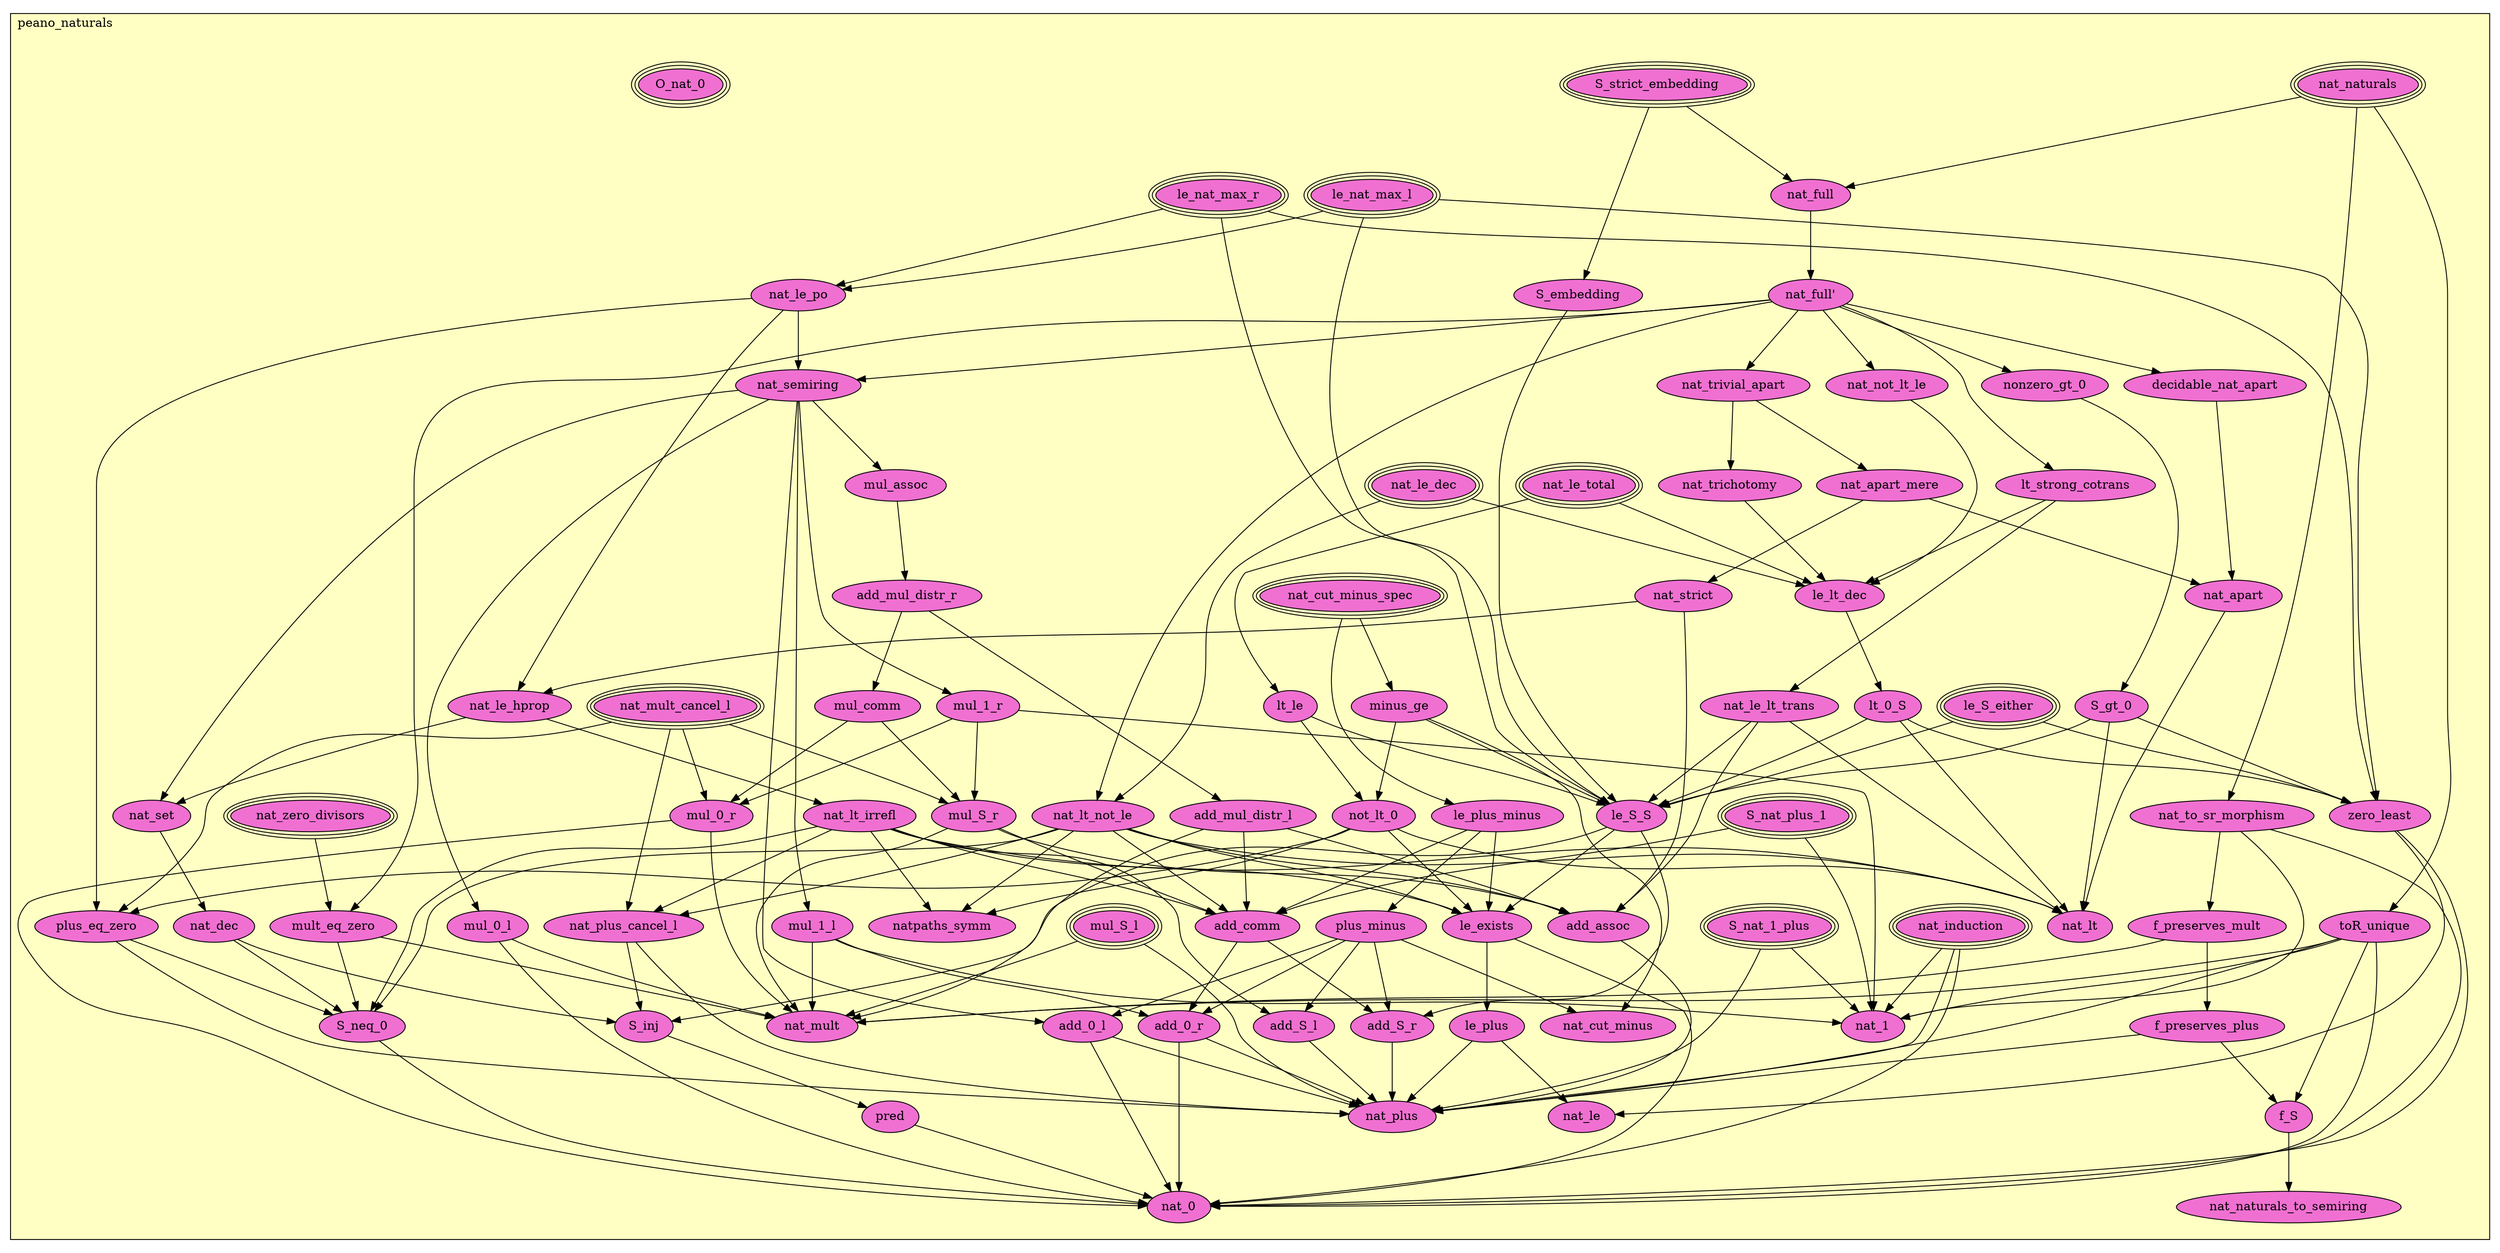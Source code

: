 digraph HoTT_Classes_implementations_peano_naturals {
  graph [ratio=0.5]
  node [style=filled]
peano_naturals_nat_cut_minus_spec [label="nat_cut_minus_spec", URL=<peano_naturals.html#nat_cut_minus_spec>, peripheries=3, fillcolor="#F070D1"] ;
peano_naturals_minus_ge [label="minus_ge", URL=<peano_naturals.html#minus_ge>, fillcolor="#F070D1"] ;
peano_naturals_le_plus_minus [label="le_plus_minus", URL=<peano_naturals.html#le_plus_minus>, fillcolor="#F070D1"] ;
peano_naturals_plus_minus [label="plus_minus", URL=<peano_naturals.html#plus_minus>, fillcolor="#F070D1"] ;
peano_naturals_nat_cut_minus [label="nat_cut_minus", URL=<peano_naturals.html#nat_cut_minus>, fillcolor="#F070D1"] ;
peano_naturals_nat_naturals [label="nat_naturals", URL=<peano_naturals.html#nat_naturals>, peripheries=3, fillcolor="#F070D1"] ;
peano_naturals_toR_unique [label="toR_unique", URL=<peano_naturals.html#toR_unique>, fillcolor="#F070D1"] ;
peano_naturals_nat_to_sr_morphism [label="nat_to_sr_morphism", URL=<peano_naturals.html#nat_to_sr_morphism>, fillcolor="#F070D1"] ;
peano_naturals_f_preserves_mult [label="f_preserves_mult", URL=<peano_naturals.html#f_preserves_mult>, fillcolor="#F070D1"] ;
peano_naturals_f_preserves_plus [label="f_preserves_plus", URL=<peano_naturals.html#f_preserves_plus>, fillcolor="#F070D1"] ;
peano_naturals_f_S [label="f_S", URL=<peano_naturals.html#f_S>, fillcolor="#F070D1"] ;
peano_naturals_nat_naturals_to_semiring [label="nat_naturals_to_semiring", URL=<peano_naturals.html#nat_naturals_to_semiring>, fillcolor="#F070D1"] ;
peano_naturals_S_strict_embedding [label="S_strict_embedding", URL=<peano_naturals.html#S_strict_embedding>, peripheries=3, fillcolor="#F070D1"] ;
peano_naturals_S_embedding [label="S_embedding", URL=<peano_naturals.html#S_embedding>, fillcolor="#F070D1"] ;
peano_naturals_le_nat_max_r [label="le_nat_max_r", URL=<peano_naturals.html#le_nat_max_r>, peripheries=3, fillcolor="#F070D1"] ;
peano_naturals_le_nat_max_l [label="le_nat_max_l", URL=<peano_naturals.html#le_nat_max_l>, peripheries=3, fillcolor="#F070D1"] ;
peano_naturals_nat_full [label="nat_full", URL=<peano_naturals.html#nat_full>, fillcolor="#F070D1"] ;
peano_naturals_nat_full_ [label="nat_full'", URL=<peano_naturals.html#nat_full'>, fillcolor="#F070D1"] ;
peano_naturals_lt_strong_cotrans [label="lt_strong_cotrans", URL=<peano_naturals.html#lt_strong_cotrans>, fillcolor="#F070D1"] ;
peano_naturals_nat_le_lt_trans [label="nat_le_lt_trans", URL=<peano_naturals.html#nat_le_lt_trans>, fillcolor="#F070D1"] ;
peano_naturals_nonzero_gt_0 [label="nonzero_gt_0", URL=<peano_naturals.html#nonzero_gt_0>, fillcolor="#F070D1"] ;
peano_naturals_S_gt_0 [label="S_gt_0", URL=<peano_naturals.html#S_gt_0>, fillcolor="#F070D1"] ;
peano_naturals_nat_le_dec [label="nat_le_dec", URL=<peano_naturals.html#nat_le_dec>, peripheries=3, fillcolor="#F070D1"] ;
peano_naturals_nat_lt_not_le [label="nat_lt_not_le", URL=<peano_naturals.html#nat_lt_not_le>, fillcolor="#F070D1"] ;
peano_naturals_nat_not_lt_le [label="nat_not_lt_le", URL=<peano_naturals.html#nat_not_lt_le>, fillcolor="#F070D1"] ;
peano_naturals_nat_trivial_apart [label="nat_trivial_apart", URL=<peano_naturals.html#nat_trivial_apart>, fillcolor="#F070D1"] ;
peano_naturals_decidable_nat_apart [label="decidable_nat_apart", URL=<peano_naturals.html#decidable_nat_apart>, fillcolor="#F070D1"] ;
peano_naturals_nat_apart_mere [label="nat_apart_mere", URL=<peano_naturals.html#nat_apart_mere>, fillcolor="#F070D1"] ;
peano_naturals_nat_apart [label="nat_apart", URL=<peano_naturals.html#nat_apart>, fillcolor="#F070D1"] ;
peano_naturals_nat_trichotomy [label="nat_trichotomy", URL=<peano_naturals.html#nat_trichotomy>, fillcolor="#F070D1"] ;
peano_naturals_nat_strict [label="nat_strict", URL=<peano_naturals.html#nat_strict>, fillcolor="#F070D1"] ;
peano_naturals_nat_le_po [label="nat_le_po", URL=<peano_naturals.html#nat_le_po>, fillcolor="#F070D1"] ;
peano_naturals_nat_le_hprop [label="nat_le_hprop", URL=<peano_naturals.html#nat_le_hprop>, fillcolor="#F070D1"] ;
peano_naturals_nat_lt_irrefl [label="nat_lt_irrefl", URL=<peano_naturals.html#nat_lt_irrefl>, fillcolor="#F070D1"] ;
peano_naturals_nat_le_total [label="nat_le_total", URL=<peano_naturals.html#nat_le_total>, peripheries=3, fillcolor="#F070D1"] ;
peano_naturals_lt_le [label="lt_le", URL=<peano_naturals.html#lt_le>, fillcolor="#F070D1"] ;
peano_naturals_not_lt_0 [label="not_lt_0", URL=<peano_naturals.html#not_lt_0>, fillcolor="#F070D1"] ;
peano_naturals_le_lt_dec [label="le_lt_dec", URL=<peano_naturals.html#le_lt_dec>, fillcolor="#F070D1"] ;
peano_naturals_le_S_either [label="le_S_either", URL=<peano_naturals.html#le_S_either>, peripheries=3, fillcolor="#F070D1"] ;
peano_naturals_lt_0_S [label="lt_0_S", URL=<peano_naturals.html#lt_0_S>, fillcolor="#F070D1"] ;
peano_naturals_le_S_S [label="le_S_S", URL=<peano_naturals.html#le_S_S>, fillcolor="#F070D1"] ;
peano_naturals_zero_least [label="zero_least", URL=<peano_naturals.html#zero_least>, fillcolor="#F070D1"] ;
peano_naturals_le_exists [label="le_exists", URL=<peano_naturals.html#le_exists>, fillcolor="#F070D1"] ;
peano_naturals_le_plus [label="le_plus", URL=<peano_naturals.html#le_plus>, fillcolor="#F070D1"] ;
peano_naturals_nat_lt [label="nat_lt", URL=<peano_naturals.html#nat_lt>, fillcolor="#F070D1"] ;
peano_naturals_nat_le [label="nat_le", URL=<peano_naturals.html#nat_le>, fillcolor="#F070D1"] ;
peano_naturals_nat_mult_cancel_l [label="nat_mult_cancel_l", URL=<peano_naturals.html#nat_mult_cancel_l>, peripheries=3, fillcolor="#F070D1"] ;
peano_naturals_nat_plus_cancel_l [label="nat_plus_cancel_l", URL=<peano_naturals.html#nat_plus_cancel_l>, fillcolor="#F070D1"] ;
peano_naturals_nat_zero_divisors [label="nat_zero_divisors", URL=<peano_naturals.html#nat_zero_divisors>, peripheries=3, fillcolor="#F070D1"] ;
peano_naturals_mult_eq_zero [label="mult_eq_zero", URL=<peano_naturals.html#mult_eq_zero>, fillcolor="#F070D1"] ;
peano_naturals_plus_eq_zero [label="plus_eq_zero", URL=<peano_naturals.html#plus_eq_zero>, fillcolor="#F070D1"] ;
peano_naturals_nat_induction [label="nat_induction", URL=<peano_naturals.html#nat_induction>, peripheries=3, fillcolor="#F070D1"] ;
peano_naturals_S_nat_1_plus [label="S_nat_1_plus", URL=<peano_naturals.html#S_nat_1_plus>, peripheries=3, fillcolor="#F070D1"] ;
peano_naturals_S_nat_plus_1 [label="S_nat_plus_1", URL=<peano_naturals.html#S_nat_plus_1>, peripheries=3, fillcolor="#F070D1"] ;
peano_naturals_O_nat_0 [label="O_nat_0", URL=<peano_naturals.html#O_nat_0>, peripheries=3, fillcolor="#F070D1"] ;
peano_naturals_nat_semiring [label="nat_semiring", URL=<peano_naturals.html#nat_semiring>, fillcolor="#F070D1"] ;
peano_naturals_nat_set [label="nat_set", URL=<peano_naturals.html#nat_set>, fillcolor="#F070D1"] ;
peano_naturals_nat_dec [label="nat_dec", URL=<peano_naturals.html#nat_dec>, fillcolor="#F070D1"] ;
peano_naturals_S_inj [label="S_inj", URL=<peano_naturals.html#S_inj>, fillcolor="#F070D1"] ;
peano_naturals_pred [label="pred", URL=<peano_naturals.html#pred>, fillcolor="#F070D1"] ;
peano_naturals_S_neq_0 [label="S_neq_0", URL=<peano_naturals.html#S_neq_0>, fillcolor="#F070D1"] ;
peano_naturals_mul_assoc [label="mul_assoc", URL=<peano_naturals.html#mul_assoc>, fillcolor="#F070D1"] ;
peano_naturals_add_mul_distr_r [label="add_mul_distr_r", URL=<peano_naturals.html#add_mul_distr_r>, fillcolor="#F070D1"] ;
peano_naturals_add_mul_distr_l [label="add_mul_distr_l", URL=<peano_naturals.html#add_mul_distr_l>, fillcolor="#F070D1"] ;
peano_naturals_mul_comm [label="mul_comm", URL=<peano_naturals.html#mul_comm>, fillcolor="#F070D1"] ;
peano_naturals_mul_1_r [label="mul_1_r", URL=<peano_naturals.html#mul_1_r>, fillcolor="#F070D1"] ;
peano_naturals_mul_S_r [label="mul_S_r", URL=<peano_naturals.html#mul_S_r>, fillcolor="#F070D1"] ;
peano_naturals_mul_0_r [label="mul_0_r", URL=<peano_naturals.html#mul_0_r>, fillcolor="#F070D1"] ;
peano_naturals_mul_1_l [label="mul_1_l", URL=<peano_naturals.html#mul_1_l>, fillcolor="#F070D1"] ;
peano_naturals_mul_S_l [label="mul_S_l", URL=<peano_naturals.html#mul_S_l>, peripheries=3, fillcolor="#F070D1"] ;
peano_naturals_mul_0_l [label="mul_0_l", URL=<peano_naturals.html#mul_0_l>, fillcolor="#F070D1"] ;
peano_naturals_add_comm [label="add_comm", URL=<peano_naturals.html#add_comm>, fillcolor="#F070D1"] ;
peano_naturals_add_assoc [label="add_assoc", URL=<peano_naturals.html#add_assoc>, fillcolor="#F070D1"] ;
peano_naturals_add_S_r [label="add_S_r", URL=<peano_naturals.html#add_S_r>, fillcolor="#F070D1"] ;
peano_naturals_add_0_r [label="add_0_r", URL=<peano_naturals.html#add_0_r>, fillcolor="#F070D1"] ;
peano_naturals_add_S_l [label="add_S_l", URL=<peano_naturals.html#add_S_l>, fillcolor="#F070D1"] ;
peano_naturals_add_0_l [label="add_0_l", URL=<peano_naturals.html#add_0_l>, fillcolor="#F070D1"] ;
peano_naturals_nat_mult [label="nat_mult", URL=<peano_naturals.html#nat_mult>, fillcolor="#F070D1"] ;
peano_naturals_nat_plus [label="nat_plus", URL=<peano_naturals.html#nat_plus>, fillcolor="#F070D1"] ;
peano_naturals_nat_1 [label="nat_1", URL=<peano_naturals.html#nat_1>, fillcolor="#F070D1"] ;
peano_naturals_nat_0 [label="nat_0", URL=<peano_naturals.html#nat_0>, fillcolor="#F070D1"] ;
peano_naturals_natpaths_symm [label="natpaths_symm", URL=<peano_naturals.html#natpaths_symm>, fillcolor="#F070D1"] ;
  peano_naturals_nat_cut_minus_spec -> peano_naturals_minus_ge [] ;
  peano_naturals_nat_cut_minus_spec -> peano_naturals_le_plus_minus [] ;
  peano_naturals_minus_ge -> peano_naturals_nat_cut_minus [] ;
  peano_naturals_minus_ge -> peano_naturals_not_lt_0 [] ;
  peano_naturals_minus_ge -> peano_naturals_le_S_S [] ;
  peano_naturals_le_plus_minus -> peano_naturals_plus_minus [] ;
  peano_naturals_le_plus_minus -> peano_naturals_le_exists [] ;
  peano_naturals_le_plus_minus -> peano_naturals_add_comm [] ;
  peano_naturals_plus_minus -> peano_naturals_nat_cut_minus [] ;
  peano_naturals_plus_minus -> peano_naturals_add_S_r [] ;
  peano_naturals_plus_minus -> peano_naturals_add_0_r [] ;
  peano_naturals_plus_minus -> peano_naturals_add_S_l [] ;
  peano_naturals_plus_minus -> peano_naturals_add_0_l [] ;
  peano_naturals_nat_naturals -> peano_naturals_toR_unique [] ;
  peano_naturals_nat_naturals -> peano_naturals_nat_to_sr_morphism [] ;
  peano_naturals_nat_naturals -> peano_naturals_nat_full [] ;
  peano_naturals_toR_unique -> peano_naturals_f_S [] ;
  peano_naturals_toR_unique -> peano_naturals_nat_mult [] ;
  peano_naturals_toR_unique -> peano_naturals_nat_plus [] ;
  peano_naturals_toR_unique -> peano_naturals_nat_1 [] ;
  peano_naturals_toR_unique -> peano_naturals_nat_0 [] ;
  peano_naturals_nat_to_sr_morphism -> peano_naturals_f_preserves_mult [] ;
  peano_naturals_nat_to_sr_morphism -> peano_naturals_nat_1 [] ;
  peano_naturals_nat_to_sr_morphism -> peano_naturals_nat_0 [] ;
  peano_naturals_f_preserves_mult -> peano_naturals_f_preserves_plus [] ;
  peano_naturals_f_preserves_mult -> peano_naturals_nat_mult [] ;
  peano_naturals_f_preserves_plus -> peano_naturals_f_S [] ;
  peano_naturals_f_preserves_plus -> peano_naturals_nat_plus [] ;
  peano_naturals_f_S -> peano_naturals_nat_naturals_to_semiring [] ;
  peano_naturals_S_strict_embedding -> peano_naturals_S_embedding [] ;
  peano_naturals_S_strict_embedding -> peano_naturals_nat_full [] ;
  peano_naturals_S_embedding -> peano_naturals_le_S_S [] ;
  peano_naturals_le_nat_max_r -> peano_naturals_nat_le_po [] ;
  peano_naturals_le_nat_max_r -> peano_naturals_le_S_S [] ;
  peano_naturals_le_nat_max_r -> peano_naturals_zero_least [] ;
  peano_naturals_le_nat_max_l -> peano_naturals_nat_le_po [] ;
  peano_naturals_le_nat_max_l -> peano_naturals_le_S_S [] ;
  peano_naturals_le_nat_max_l -> peano_naturals_zero_least [] ;
  peano_naturals_nat_full -> peano_naturals_nat_full_ [] ;
  peano_naturals_nat_full_ -> peano_naturals_lt_strong_cotrans [] ;
  peano_naturals_nat_full_ -> peano_naturals_nonzero_gt_0 [] ;
  peano_naturals_nat_full_ -> peano_naturals_nat_lt_not_le [] ;
  peano_naturals_nat_full_ -> peano_naturals_nat_not_lt_le [] ;
  peano_naturals_nat_full_ -> peano_naturals_nat_trivial_apart [] ;
  peano_naturals_nat_full_ -> peano_naturals_decidable_nat_apart [] ;
  peano_naturals_nat_full_ -> peano_naturals_mult_eq_zero [] ;
  peano_naturals_nat_full_ -> peano_naturals_nat_semiring [] ;
  peano_naturals_lt_strong_cotrans -> peano_naturals_nat_le_lt_trans [] ;
  peano_naturals_lt_strong_cotrans -> peano_naturals_le_lt_dec [] ;
  peano_naturals_nat_le_lt_trans -> peano_naturals_le_S_S [] ;
  peano_naturals_nat_le_lt_trans -> peano_naturals_nat_lt [] ;
  peano_naturals_nat_le_lt_trans -> peano_naturals_add_assoc [] ;
  peano_naturals_nonzero_gt_0 -> peano_naturals_S_gt_0 [] ;
  peano_naturals_S_gt_0 -> peano_naturals_le_S_S [] ;
  peano_naturals_S_gt_0 -> peano_naturals_zero_least [] ;
  peano_naturals_S_gt_0 -> peano_naturals_nat_lt [] ;
  peano_naturals_nat_le_dec -> peano_naturals_nat_lt_not_le [] ;
  peano_naturals_nat_le_dec -> peano_naturals_le_lt_dec [] ;
  peano_naturals_nat_lt_not_le -> peano_naturals_le_exists [] ;
  peano_naturals_nat_lt_not_le -> peano_naturals_nat_lt [] ;
  peano_naturals_nat_lt_not_le -> peano_naturals_nat_plus_cancel_l [] ;
  peano_naturals_nat_lt_not_le -> peano_naturals_S_neq_0 [] ;
  peano_naturals_nat_lt_not_le -> peano_naturals_add_comm [] ;
  peano_naturals_nat_lt_not_le -> peano_naturals_add_assoc [] ;
  peano_naturals_nat_lt_not_le -> peano_naturals_natpaths_symm [] ;
  peano_naturals_nat_not_lt_le -> peano_naturals_le_lt_dec [] ;
  peano_naturals_nat_trivial_apart -> peano_naturals_nat_apart_mere [] ;
  peano_naturals_nat_trivial_apart -> peano_naturals_nat_trichotomy [] ;
  peano_naturals_decidable_nat_apart -> peano_naturals_nat_apart [] ;
  peano_naturals_nat_apart_mere -> peano_naturals_nat_apart [] ;
  peano_naturals_nat_apart_mere -> peano_naturals_nat_strict [] ;
  peano_naturals_nat_apart -> peano_naturals_nat_lt [] ;
  peano_naturals_nat_trichotomy -> peano_naturals_le_lt_dec [] ;
  peano_naturals_nat_strict -> peano_naturals_nat_le_hprop [] ;
  peano_naturals_nat_strict -> peano_naturals_add_assoc [] ;
  peano_naturals_nat_le_po -> peano_naturals_nat_le_hprop [] ;
  peano_naturals_nat_le_po -> peano_naturals_plus_eq_zero [] ;
  peano_naturals_nat_le_po -> peano_naturals_nat_semiring [] ;
  peano_naturals_nat_le_hprop -> peano_naturals_nat_lt_irrefl [] ;
  peano_naturals_nat_le_hprop -> peano_naturals_nat_set [] ;
  peano_naturals_nat_lt_irrefl -> peano_naturals_le_exists [] ;
  peano_naturals_nat_lt_irrefl -> peano_naturals_nat_lt [] ;
  peano_naturals_nat_lt_irrefl -> peano_naturals_nat_plus_cancel_l [] ;
  peano_naturals_nat_lt_irrefl -> peano_naturals_S_neq_0 [] ;
  peano_naturals_nat_lt_irrefl -> peano_naturals_add_comm [] ;
  peano_naturals_nat_lt_irrefl -> peano_naturals_add_S_l [] ;
  peano_naturals_nat_lt_irrefl -> peano_naturals_natpaths_symm [] ;
  peano_naturals_nat_le_total -> peano_naturals_lt_le [] ;
  peano_naturals_nat_le_total -> peano_naturals_le_lt_dec [] ;
  peano_naturals_lt_le -> peano_naturals_not_lt_0 [] ;
  peano_naturals_lt_le -> peano_naturals_le_S_S [] ;
  peano_naturals_not_lt_0 -> peano_naturals_le_exists [] ;
  peano_naturals_not_lt_0 -> peano_naturals_nat_lt [] ;
  peano_naturals_not_lt_0 -> peano_naturals_plus_eq_zero [] ;
  peano_naturals_not_lt_0 -> peano_naturals_natpaths_symm [] ;
  peano_naturals_le_lt_dec -> peano_naturals_lt_0_S [] ;
  peano_naturals_le_S_either -> peano_naturals_le_S_S [] ;
  peano_naturals_le_S_either -> peano_naturals_zero_least [] ;
  peano_naturals_lt_0_S -> peano_naturals_le_S_S [] ;
  peano_naturals_lt_0_S -> peano_naturals_zero_least [] ;
  peano_naturals_lt_0_S -> peano_naturals_nat_lt [] ;
  peano_naturals_le_S_S -> peano_naturals_le_exists [] ;
  peano_naturals_le_S_S -> peano_naturals_S_inj [] ;
  peano_naturals_le_S_S -> peano_naturals_add_S_r [] ;
  peano_naturals_zero_least -> peano_naturals_nat_le [] ;
  peano_naturals_zero_least -> peano_naturals_nat_0 [] ;
  peano_naturals_le_exists -> peano_naturals_le_plus [] ;
  peano_naturals_le_exists -> peano_naturals_nat_0 [] ;
  peano_naturals_le_plus -> peano_naturals_nat_le [] ;
  peano_naturals_le_plus -> peano_naturals_nat_plus [] ;
  peano_naturals_nat_mult_cancel_l -> peano_naturals_nat_plus_cancel_l [] ;
  peano_naturals_nat_mult_cancel_l -> peano_naturals_plus_eq_zero [] ;
  peano_naturals_nat_mult_cancel_l -> peano_naturals_mul_S_r [] ;
  peano_naturals_nat_mult_cancel_l -> peano_naturals_mul_0_r [] ;
  peano_naturals_nat_plus_cancel_l -> peano_naturals_S_inj [] ;
  peano_naturals_nat_plus_cancel_l -> peano_naturals_nat_plus [] ;
  peano_naturals_nat_zero_divisors -> peano_naturals_mult_eq_zero [] ;
  peano_naturals_mult_eq_zero -> peano_naturals_S_neq_0 [] ;
  peano_naturals_mult_eq_zero -> peano_naturals_nat_mult [] ;
  peano_naturals_plus_eq_zero -> peano_naturals_S_neq_0 [] ;
  peano_naturals_plus_eq_zero -> peano_naturals_nat_plus [] ;
  peano_naturals_nat_induction -> peano_naturals_nat_plus [] ;
  peano_naturals_nat_induction -> peano_naturals_nat_1 [] ;
  peano_naturals_nat_induction -> peano_naturals_nat_0 [] ;
  peano_naturals_S_nat_1_plus -> peano_naturals_nat_plus [] ;
  peano_naturals_S_nat_1_plus -> peano_naturals_nat_1 [] ;
  peano_naturals_S_nat_plus_1 -> peano_naturals_add_comm [] ;
  peano_naturals_S_nat_plus_1 -> peano_naturals_nat_1 [] ;
  peano_naturals_nat_semiring -> peano_naturals_nat_set [] ;
  peano_naturals_nat_semiring -> peano_naturals_mul_assoc [] ;
  peano_naturals_nat_semiring -> peano_naturals_mul_1_r [] ;
  peano_naturals_nat_semiring -> peano_naturals_mul_1_l [] ;
  peano_naturals_nat_semiring -> peano_naturals_mul_0_l [] ;
  peano_naturals_nat_semiring -> peano_naturals_add_0_l [] ;
  peano_naturals_nat_set -> peano_naturals_nat_dec [] ;
  peano_naturals_nat_dec -> peano_naturals_S_inj [] ;
  peano_naturals_nat_dec -> peano_naturals_S_neq_0 [] ;
  peano_naturals_S_inj -> peano_naturals_pred [] ;
  peano_naturals_pred -> peano_naturals_nat_0 [] ;
  peano_naturals_S_neq_0 -> peano_naturals_nat_0 [] ;
  peano_naturals_mul_assoc -> peano_naturals_add_mul_distr_r [] ;
  peano_naturals_add_mul_distr_r -> peano_naturals_add_mul_distr_l [] ;
  peano_naturals_add_mul_distr_r -> peano_naturals_mul_comm [] ;
  peano_naturals_add_mul_distr_l -> peano_naturals_add_comm [] ;
  peano_naturals_add_mul_distr_l -> peano_naturals_add_assoc [] ;
  peano_naturals_add_mul_distr_l -> peano_naturals_nat_mult [] ;
  peano_naturals_mul_comm -> peano_naturals_mul_S_r [] ;
  peano_naturals_mul_comm -> peano_naturals_mul_0_r [] ;
  peano_naturals_mul_1_r -> peano_naturals_mul_S_r [] ;
  peano_naturals_mul_1_r -> peano_naturals_mul_0_r [] ;
  peano_naturals_mul_1_r -> peano_naturals_nat_1 [] ;
  peano_naturals_mul_S_r -> peano_naturals_add_comm [] ;
  peano_naturals_mul_S_r -> peano_naturals_add_assoc [] ;
  peano_naturals_mul_S_r -> peano_naturals_nat_mult [] ;
  peano_naturals_mul_0_r -> peano_naturals_nat_mult [] ;
  peano_naturals_mul_0_r -> peano_naturals_nat_0 [] ;
  peano_naturals_mul_1_l -> peano_naturals_add_0_r [] ;
  peano_naturals_mul_1_l -> peano_naturals_nat_mult [] ;
  peano_naturals_mul_1_l -> peano_naturals_nat_1 [] ;
  peano_naturals_mul_S_l -> peano_naturals_nat_mult [] ;
  peano_naturals_mul_S_l -> peano_naturals_nat_plus [] ;
  peano_naturals_mul_0_l -> peano_naturals_nat_mult [] ;
  peano_naturals_mul_0_l -> peano_naturals_nat_0 [] ;
  peano_naturals_add_comm -> peano_naturals_add_S_r [] ;
  peano_naturals_add_comm -> peano_naturals_add_0_r [] ;
  peano_naturals_add_assoc -> peano_naturals_nat_plus [] ;
  peano_naturals_add_S_r -> peano_naturals_nat_plus [] ;
  peano_naturals_add_0_r -> peano_naturals_nat_plus [] ;
  peano_naturals_add_0_r -> peano_naturals_nat_0 [] ;
  peano_naturals_add_S_l -> peano_naturals_nat_plus [] ;
  peano_naturals_add_0_l -> peano_naturals_nat_plus [] ;
  peano_naturals_add_0_l -> peano_naturals_nat_0 [] ;
subgraph cluster_peano_naturals { label="peano_naturals"; fillcolor="#FFFFC3"; labeljust=l; style=filled 
peano_naturals_natpaths_symm; peano_naturals_nat_0; peano_naturals_nat_1; peano_naturals_nat_plus; peano_naturals_nat_mult; peano_naturals_add_0_l; peano_naturals_add_S_l; peano_naturals_add_0_r; peano_naturals_add_S_r; peano_naturals_add_assoc; peano_naturals_add_comm; peano_naturals_mul_0_l; peano_naturals_mul_S_l; peano_naturals_mul_1_l; peano_naturals_mul_0_r; peano_naturals_mul_S_r; peano_naturals_mul_1_r; peano_naturals_mul_comm; peano_naturals_add_mul_distr_l; peano_naturals_add_mul_distr_r; peano_naturals_mul_assoc; peano_naturals_S_neq_0; peano_naturals_pred; peano_naturals_S_inj; peano_naturals_nat_dec; peano_naturals_nat_set; peano_naturals_nat_semiring; peano_naturals_O_nat_0; peano_naturals_S_nat_plus_1; peano_naturals_S_nat_1_plus; peano_naturals_nat_induction; peano_naturals_plus_eq_zero; peano_naturals_mult_eq_zero; peano_naturals_nat_zero_divisors; peano_naturals_nat_plus_cancel_l; peano_naturals_nat_mult_cancel_l; peano_naturals_nat_le; peano_naturals_nat_lt; peano_naturals_le_plus; peano_naturals_le_exists; peano_naturals_zero_least; peano_naturals_le_S_S; peano_naturals_lt_0_S; peano_naturals_le_S_either; peano_naturals_le_lt_dec; peano_naturals_not_lt_0; peano_naturals_lt_le; peano_naturals_nat_le_total; peano_naturals_nat_lt_irrefl; peano_naturals_nat_le_hprop; peano_naturals_nat_le_po; peano_naturals_nat_strict; peano_naturals_nat_trichotomy; peano_naturals_nat_apart; peano_naturals_nat_apart_mere; peano_naturals_decidable_nat_apart; peano_naturals_nat_trivial_apart; peano_naturals_nat_not_lt_le; peano_naturals_nat_lt_not_le; peano_naturals_nat_le_dec; peano_naturals_S_gt_0; peano_naturals_nonzero_gt_0; peano_naturals_nat_le_lt_trans; peano_naturals_lt_strong_cotrans; peano_naturals_nat_full_; peano_naturals_nat_full; peano_naturals_le_nat_max_l; peano_naturals_le_nat_max_r; peano_naturals_S_embedding; peano_naturals_S_strict_embedding; peano_naturals_nat_naturals_to_semiring; peano_naturals_f_S; peano_naturals_f_preserves_plus; peano_naturals_f_preserves_mult; peano_naturals_nat_to_sr_morphism; peano_naturals_toR_unique; peano_naturals_nat_naturals; peano_naturals_nat_cut_minus; peano_naturals_plus_minus; peano_naturals_le_plus_minus; peano_naturals_minus_ge; peano_naturals_nat_cut_minus_spec; };
} /* END */
